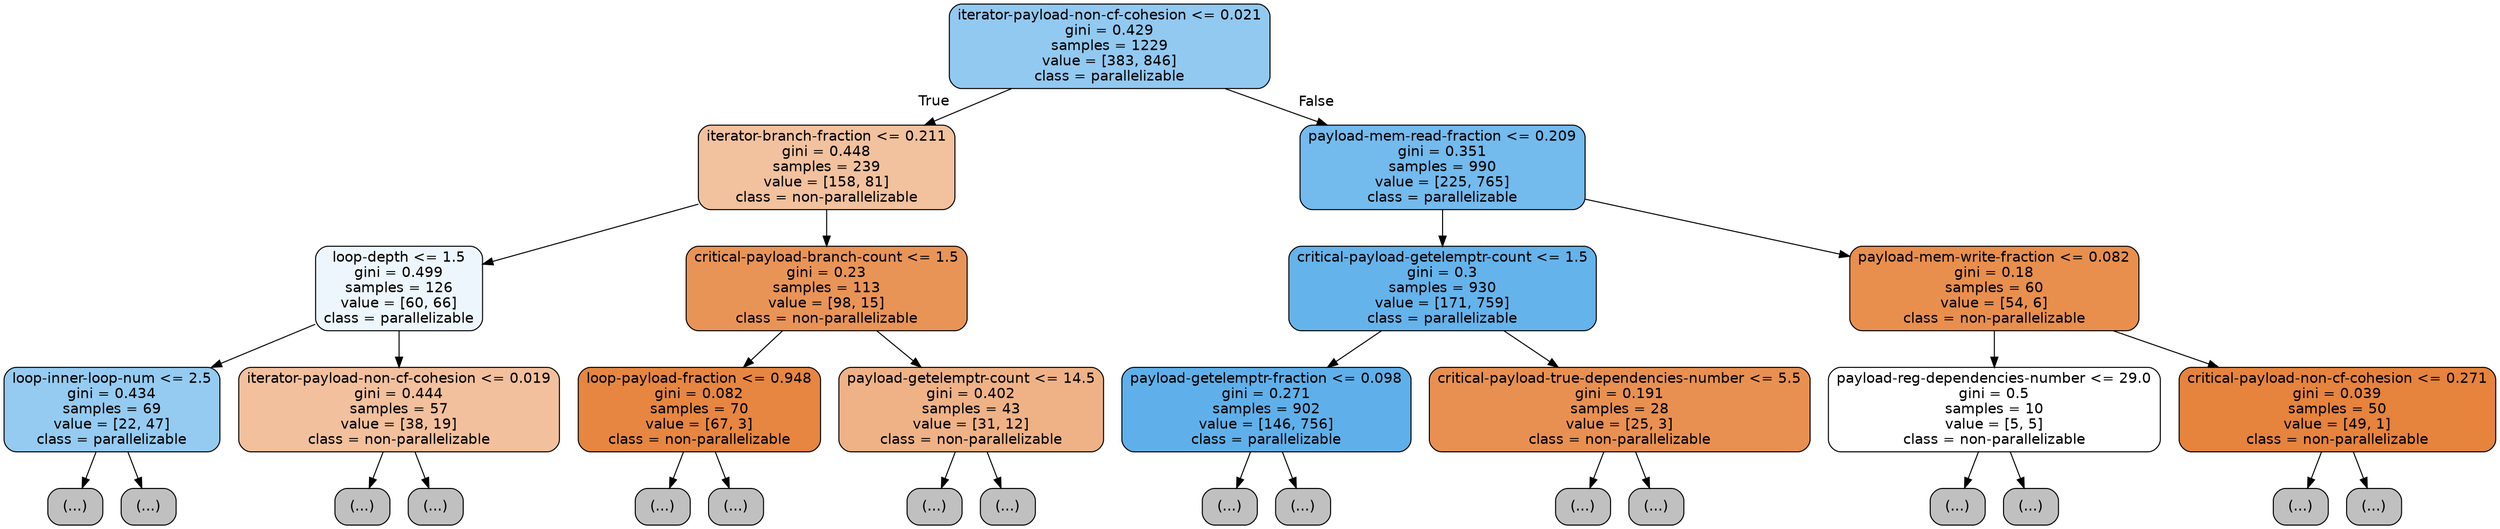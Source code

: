 digraph Tree {
node [shape=box, style="filled, rounded", color="black", fontname=helvetica] ;
edge [fontname=helvetica] ;
0 [label="iterator-payload-non-cf-cohesion <= 0.021\ngini = 0.429\nsamples = 1229\nvalue = [383, 846]\nclass = parallelizable", fillcolor="#399de58c"] ;
1 [label="iterator-branch-fraction <= 0.211\ngini = 0.448\nsamples = 239\nvalue = [158, 81]\nclass = non-parallelizable", fillcolor="#e581397c"] ;
0 -> 1 [labeldistance=2.5, labelangle=45, headlabel="True"] ;
2 [label="loop-depth <= 1.5\ngini = 0.499\nsamples = 126\nvalue = [60, 66]\nclass = parallelizable", fillcolor="#399de517"] ;
1 -> 2 ;
3 [label="loop-inner-loop-num <= 2.5\ngini = 0.434\nsamples = 69\nvalue = [22, 47]\nclass = parallelizable", fillcolor="#399de588"] ;
2 -> 3 ;
4 [label="(...)", fillcolor="#C0C0C0"] ;
3 -> 4 ;
19 [label="(...)", fillcolor="#C0C0C0"] ;
3 -> 19 ;
24 [label="iterator-payload-non-cf-cohesion <= 0.019\ngini = 0.444\nsamples = 57\nvalue = [38, 19]\nclass = non-parallelizable", fillcolor="#e581397f"] ;
2 -> 24 ;
25 [label="(...)", fillcolor="#C0C0C0"] ;
24 -> 25 ;
36 [label="(...)", fillcolor="#C0C0C0"] ;
24 -> 36 ;
37 [label="critical-payload-branch-count <= 1.5\ngini = 0.23\nsamples = 113\nvalue = [98, 15]\nclass = non-parallelizable", fillcolor="#e58139d8"] ;
1 -> 37 ;
38 [label="loop-payload-fraction <= 0.948\ngini = 0.082\nsamples = 70\nvalue = [67, 3]\nclass = non-parallelizable", fillcolor="#e58139f4"] ;
37 -> 38 ;
39 [label="(...)", fillcolor="#C0C0C0"] ;
38 -> 39 ;
42 [label="(...)", fillcolor="#C0C0C0"] ;
38 -> 42 ;
45 [label="payload-getelemptr-count <= 14.5\ngini = 0.402\nsamples = 43\nvalue = [31, 12]\nclass = non-parallelizable", fillcolor="#e581399c"] ;
37 -> 45 ;
46 [label="(...)", fillcolor="#C0C0C0"] ;
45 -> 46 ;
53 [label="(...)", fillcolor="#C0C0C0"] ;
45 -> 53 ;
60 [label="payload-mem-read-fraction <= 0.209\ngini = 0.351\nsamples = 990\nvalue = [225, 765]\nclass = parallelizable", fillcolor="#399de5b4"] ;
0 -> 60 [labeldistance=2.5, labelangle=-45, headlabel="False"] ;
61 [label="critical-payload-getelemptr-count <= 1.5\ngini = 0.3\nsamples = 930\nvalue = [171, 759]\nclass = parallelizable", fillcolor="#399de5c6"] ;
60 -> 61 ;
62 [label="payload-getelemptr-fraction <= 0.098\ngini = 0.271\nsamples = 902\nvalue = [146, 756]\nclass = parallelizable", fillcolor="#399de5ce"] ;
61 -> 62 ;
63 [label="(...)", fillcolor="#C0C0C0"] ;
62 -> 63 ;
64 [label="(...)", fillcolor="#C0C0C0"] ;
62 -> 64 ;
221 [label="critical-payload-true-dependencies-number <= 5.5\ngini = 0.191\nsamples = 28\nvalue = [25, 3]\nclass = non-parallelizable", fillcolor="#e58139e0"] ;
61 -> 221 ;
222 [label="(...)", fillcolor="#C0C0C0"] ;
221 -> 222 ;
223 [label="(...)", fillcolor="#C0C0C0"] ;
221 -> 223 ;
228 [label="payload-mem-write-fraction <= 0.082\ngini = 0.18\nsamples = 60\nvalue = [54, 6]\nclass = non-parallelizable", fillcolor="#e58139e3"] ;
60 -> 228 ;
229 [label="payload-reg-dependencies-number <= 29.0\ngini = 0.5\nsamples = 10\nvalue = [5, 5]\nclass = non-parallelizable", fillcolor="#e5813900"] ;
228 -> 229 ;
230 [label="(...)", fillcolor="#C0C0C0"] ;
229 -> 230 ;
231 [label="(...)", fillcolor="#C0C0C0"] ;
229 -> 231 ;
232 [label="critical-payload-non-cf-cohesion <= 0.271\ngini = 0.039\nsamples = 50\nvalue = [49, 1]\nclass = non-parallelizable", fillcolor="#e58139fa"] ;
228 -> 232 ;
233 [label="(...)", fillcolor="#C0C0C0"] ;
232 -> 233 ;
234 [label="(...)", fillcolor="#C0C0C0"] ;
232 -> 234 ;
}